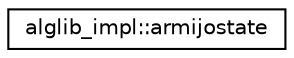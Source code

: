 digraph "Graphical Class Hierarchy"
{
  edge [fontname="Helvetica",fontsize="10",labelfontname="Helvetica",labelfontsize="10"];
  node [fontname="Helvetica",fontsize="10",shape=record];
  rankdir="LR";
  Node0 [label="alglib_impl::armijostate",height=0.2,width=0.4,color="black", fillcolor="white", style="filled",URL="$structalglib__impl_1_1armijostate.html"];
}

